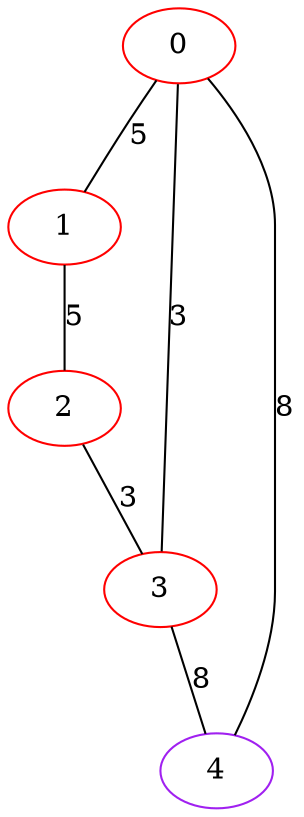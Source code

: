 graph "" {
0 [color=red, weight=1];
1 [color=red, weight=1];
2 [color=red, weight=1];
3 [color=red, weight=1];
4 [color=purple, weight=4];
0 -- 1  [key=0, label=5];
0 -- 3  [key=0, label=3];
0 -- 4  [key=0, label=8];
1 -- 2  [key=0, label=5];
2 -- 3  [key=0, label=3];
3 -- 4  [key=0, label=8];
}

